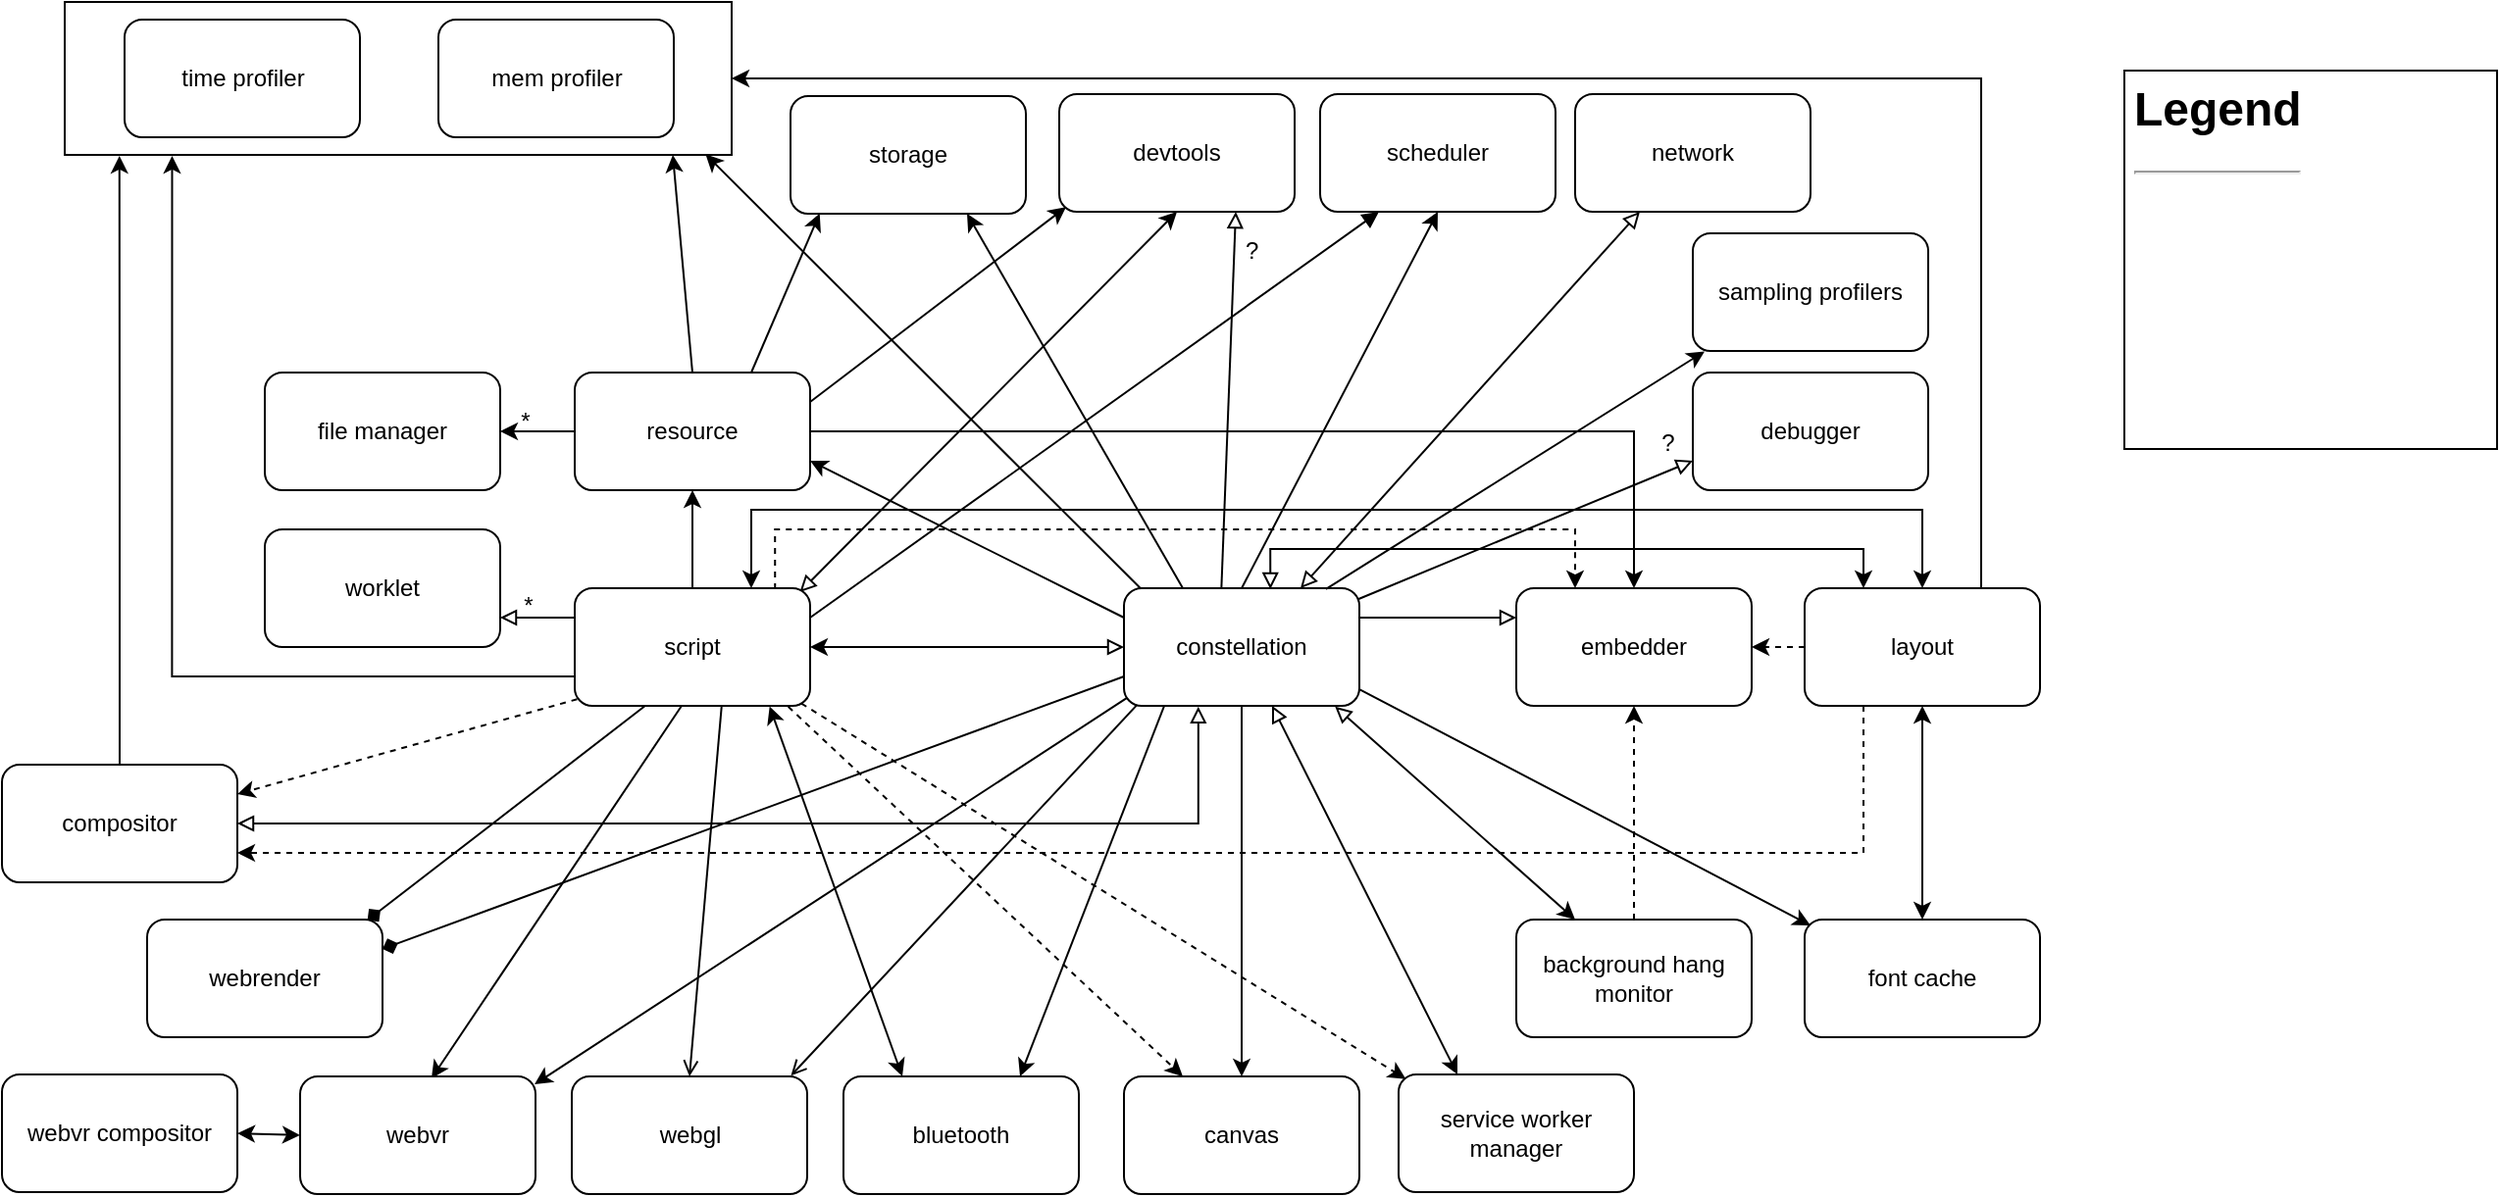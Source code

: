 <mxfile version="10.6.1" type="github"><diagram id="uiiEAFxNBSnxv1f5IdIa" name="Page-1"><mxGraphModel dx="1162" dy="647" grid="1" gridSize="10" guides="1" tooltips="1" connect="1" arrows="1" fold="1" page="1" pageScale="1" pageWidth="850" pageHeight="1100" math="0" shadow="0"><root><mxCell id="0"/><mxCell id="1" parent="0"/><mxCell id="WMe2ontZw9IbSUIr9fpR-3" style="edgeStyle=orthogonalEdgeStyle;rounded=0;orthogonalLoop=1;jettySize=auto;html=1;exitX=1;exitY=0.5;exitDx=0;exitDy=0;entryX=0;entryY=0.5;entryDx=0;entryDy=0;startArrow=classic;startFill=1;endArrow=block;endFill=0;" parent="1" source="WMe2ontZw9IbSUIr9fpR-1" target="WMe2ontZw9IbSUIr9fpR-2" edge="1"><mxGeometry relative="1" as="geometry"/></mxCell><mxCell id="WMe2ontZw9IbSUIr9fpR-9" style="edgeStyle=orthogonalEdgeStyle;rounded=0;orthogonalLoop=1;jettySize=auto;html=1;entryX=0.161;entryY=1.006;entryDx=0;entryDy=0;startArrow=none;startFill=0;exitX=0;exitY=0.75;exitDx=0;exitDy=0;entryPerimeter=0;" parent="1" source="WMe2ontZw9IbSUIr9fpR-1" target="WMe2ontZw9IbSUIr9fpR-4" edge="1"><mxGeometry relative="1" as="geometry"><mxPoint x="400" y="291" as="sourcePoint"/><Array as="points"><mxPoint x="165" y="346"/></Array></mxGeometry></mxCell><mxCell id="WMe2ontZw9IbSUIr9fpR-14" style="edgeStyle=none;rounded=0;orthogonalLoop=1;jettySize=auto;html=1;exitX=0.299;exitY=1;exitDx=0;exitDy=0;entryX=0.936;entryY=0.006;entryDx=0;entryDy=0;startArrow=none;startFill=0;exitPerimeter=0;entryPerimeter=0;endArrow=diamond;endFill=1;" parent="1" source="WMe2ontZw9IbSUIr9fpR-1" target="WMe2ontZw9IbSUIr9fpR-12" edge="1"><mxGeometry relative="1" as="geometry"/></mxCell><mxCell id="WMe2ontZw9IbSUIr9fpR-17" style="edgeStyle=none;rounded=0;orthogonalLoop=1;jettySize=auto;html=1;exitX=0.454;exitY=1;exitDx=0;exitDy=0;entryX=0.558;entryY=0.017;entryDx=0;entryDy=0;entryPerimeter=0;startArrow=none;startFill=0;exitPerimeter=0;" parent="1" source="WMe2ontZw9IbSUIr9fpR-1" target="WMe2ontZw9IbSUIr9fpR-16" edge="1"><mxGeometry relative="1" as="geometry"/></mxCell><mxCell id="WMe2ontZw9IbSUIr9fpR-21" style="edgeStyle=none;rounded=0;orthogonalLoop=1;jettySize=auto;html=1;exitX=0.624;exitY=1.003;exitDx=0;exitDy=0;entryX=0.5;entryY=0;entryDx=0;entryDy=0;startArrow=none;startFill=0;exitPerimeter=0;endArrow=open;endFill=0;" parent="1" source="WMe2ontZw9IbSUIr9fpR-1" target="WMe2ontZw9IbSUIr9fpR-20" edge="1"><mxGeometry relative="1" as="geometry"/></mxCell><mxCell id="WMe2ontZw9IbSUIr9fpR-28" style="edgeStyle=orthogonalEdgeStyle;rounded=0;orthogonalLoop=1;jettySize=auto;html=1;entryX=0.5;entryY=0;entryDx=0;entryDy=0;startArrow=classic;startFill=1;" parent="1" target="WMe2ontZw9IbSUIr9fpR-10" edge="1"><mxGeometry relative="1" as="geometry"><mxPoint x="460" y="301" as="sourcePoint"/><Array as="points"><mxPoint x="460" y="261"/><mxPoint x="1057" y="261"/></Array></mxGeometry></mxCell><mxCell id="WMe2ontZw9IbSUIr9fpR-35" style="edgeStyle=none;rounded=0;orthogonalLoop=1;jettySize=auto;html=1;exitX=0.828;exitY=1.005;exitDx=0;exitDy=0;entryX=0.25;entryY=0;entryDx=0;entryDy=0;startArrow=classic;startFill=1;endArrow=classic;endFill=1;exitPerimeter=0;" parent="1" source="WMe2ontZw9IbSUIr9fpR-1" target="WMe2ontZw9IbSUIr9fpR-33" edge="1"><mxGeometry relative="1" as="geometry"/></mxCell><mxCell id="WMe2ontZw9IbSUIr9fpR-41" style="edgeStyle=orthogonalEdgeStyle;rounded=0;orthogonalLoop=1;jettySize=auto;html=1;exitX=0.5;exitY=0;exitDx=0;exitDy=0;entryX=0.5;entryY=1;entryDx=0;entryDy=0;startArrow=none;startFill=0;endArrow=classic;endFill=1;" parent="1" source="WMe2ontZw9IbSUIr9fpR-1" target="WMe2ontZw9IbSUIr9fpR-40" edge="1"><mxGeometry relative="1" as="geometry"/></mxCell><mxCell id="WMe2ontZw9IbSUIr9fpR-45" style="rounded=0;orthogonalLoop=1;jettySize=auto;html=1;exitX=0.956;exitY=0.033;exitDx=0;exitDy=0;entryX=0.5;entryY=1;entryDx=0;entryDy=0;startArrow=block;startFill=0;endArrow=classic;endFill=1;exitPerimeter=0;" parent="1" source="WMe2ontZw9IbSUIr9fpR-1" target="WMe2ontZw9IbSUIr9fpR-44" edge="1"><mxGeometry relative="1" as="geometry"/></mxCell><mxCell id="WMe2ontZw9IbSUIr9fpR-50" style="edgeStyle=none;rounded=0;orthogonalLoop=1;jettySize=auto;html=1;exitX=0.907;exitY=1.007;exitDx=0;exitDy=0;entryX=0.25;entryY=0;entryDx=0;entryDy=0;startArrow=none;startFill=0;endArrow=classic;endFill=1;exitPerimeter=0;dashed=1;" parent="1" source="WMe2ontZw9IbSUIr9fpR-1" target="WMe2ontZw9IbSUIr9fpR-49" edge="1"><mxGeometry relative="1" as="geometry"/></mxCell><mxCell id="WMe2ontZw9IbSUIr9fpR-55" style="edgeStyle=none;rounded=0;orthogonalLoop=1;jettySize=auto;html=1;exitX=0.963;exitY=0.98;exitDx=0;exitDy=0;entryX=0.031;entryY=0.039;entryDx=0;entryDy=0;startArrow=none;startFill=0;endArrow=classic;endFill=1;exitPerimeter=0;entryPerimeter=0;dashed=1;" parent="1" source="WMe2ontZw9IbSUIr9fpR-1" target="WMe2ontZw9IbSUIr9fpR-53" edge="1"><mxGeometry relative="1" as="geometry"/></mxCell><mxCell id="WMe2ontZw9IbSUIr9fpR-57" style="edgeStyle=orthogonalEdgeStyle;rounded=0;orthogonalLoop=1;jettySize=auto;html=1;exitX=0.851;exitY=0.008;exitDx=0;exitDy=0;entryX=0.25;entryY=0;entryDx=0;entryDy=0;startArrow=none;startFill=0;endArrow=classic;endFill=1;exitPerimeter=0;dashed=1;" parent="1" source="WMe2ontZw9IbSUIr9fpR-1" target="WMe2ontZw9IbSUIr9fpR-56" edge="1"><mxGeometry relative="1" as="geometry"><Array as="points"><mxPoint x="472" y="271"/><mxPoint x="880" y="271"/></Array></mxGeometry></mxCell><mxCell id="WMe2ontZw9IbSUIr9fpR-66" style="rounded=0;orthogonalLoop=1;jettySize=auto;html=1;exitX=0.01;exitY=0.944;exitDx=0;exitDy=0;entryX=1;entryY=0.25;entryDx=0;entryDy=0;startArrow=none;startFill=0;endArrow=classic;endFill=1;exitPerimeter=0;dashed=1;" parent="1" source="WMe2ontZw9IbSUIr9fpR-1" target="WMe2ontZw9IbSUIr9fpR-63" edge="1"><mxGeometry relative="1" as="geometry"/></mxCell><mxCell id="WMe2ontZw9IbSUIr9fpR-81" style="edgeStyle=none;rounded=0;orthogonalLoop=1;jettySize=auto;html=1;exitX=0;exitY=0.25;exitDx=0;exitDy=0;entryX=1;entryY=0.75;entryDx=0;entryDy=0;startArrow=none;startFill=0;endArrow=block;endFill=0;" parent="1" source="WMe2ontZw9IbSUIr9fpR-1" target="WMe2ontZw9IbSUIr9fpR-78" edge="1"><mxGeometry relative="1" as="geometry"><Array as="points"><mxPoint x="350" y="316"/></Array></mxGeometry></mxCell><mxCell id="WMe2ontZw9IbSUIr9fpR-82" value="*" style="text;html=1;resizable=0;points=[];align=center;verticalAlign=middle;labelBackgroundColor=none;rotation=0;" parent="WMe2ontZw9IbSUIr9fpR-81" vertex="1" connectable="0"><mxGeometry x="0.406" relative="1" as="geometry"><mxPoint x="2" y="-6" as="offset"/></mxGeometry></mxCell><mxCell id="Km6AfdPIfdN6m_ZnNjaM-13" style="edgeStyle=none;rounded=0;orthogonalLoop=1;jettySize=auto;html=1;exitX=1;exitY=0.25;exitDx=0;exitDy=0;entryX=0.25;entryY=1;entryDx=0;entryDy=0;startArrow=none;startFill=0;endArrow=block;endFill=1;strokeWidth=1;" edge="1" parent="1" source="WMe2ontZw9IbSUIr9fpR-1" target="WMe2ontZw9IbSUIr9fpR-31"><mxGeometry relative="1" as="geometry"/></mxCell><mxCell id="WMe2ontZw9IbSUIr9fpR-1" value="script" style="rounded=1;whiteSpace=wrap;html=1;" parent="1" vertex="1"><mxGeometry x="370" y="301" width="120" height="60" as="geometry"/></mxCell><mxCell id="WMe2ontZw9IbSUIr9fpR-8" style="rounded=0;orthogonalLoop=1;jettySize=auto;html=1;exitX=0.074;exitY=0.009;exitDx=0;exitDy=0;entryX=0.961;entryY=0.996;entryDx=0;entryDy=0;entryPerimeter=0;startArrow=none;startFill=0;exitPerimeter=0;" parent="1" source="WMe2ontZw9IbSUIr9fpR-2" target="WMe2ontZw9IbSUIr9fpR-4" edge="1"><mxGeometry relative="1" as="geometry"/></mxCell><mxCell id="WMe2ontZw9IbSUIr9fpR-11" style="edgeStyle=orthogonalEdgeStyle;rounded=0;orthogonalLoop=1;jettySize=auto;html=1;startArrow=block;startFill=0;entryX=0.25;entryY=0;entryDx=0;entryDy=0;exitX=0.622;exitY=0.008;exitDx=0;exitDy=0;exitPerimeter=0;" parent="1" source="WMe2ontZw9IbSUIr9fpR-2" target="WMe2ontZw9IbSUIr9fpR-10" edge="1"><mxGeometry relative="1" as="geometry"><mxPoint x="740" y="301" as="sourcePoint"/><mxPoint x="1190" y="291" as="targetPoint"/><Array as="points"><mxPoint x="725" y="281"/><mxPoint x="1027" y="281"/></Array></mxGeometry></mxCell><mxCell id="WMe2ontZw9IbSUIr9fpR-15" style="edgeStyle=none;rounded=0;orthogonalLoop=1;jettySize=auto;html=1;exitX=0;exitY=0.75;exitDx=0;exitDy=0;entryX=1;entryY=0.25;entryDx=0;entryDy=0;startArrow=none;startFill=0;endArrow=diamond;endFill=1;strokeWidth=1;" parent="1" source="WMe2ontZw9IbSUIr9fpR-2" target="WMe2ontZw9IbSUIr9fpR-12" edge="1"><mxGeometry relative="1" as="geometry"/></mxCell><mxCell id="WMe2ontZw9IbSUIr9fpR-19" style="edgeStyle=none;rounded=0;orthogonalLoop=1;jettySize=auto;html=1;exitX=0.016;exitY=0.928;exitDx=0;exitDy=0;entryX=0.996;entryY=0.067;entryDx=0;entryDy=0;startArrow=none;startFill=0;exitPerimeter=0;entryPerimeter=0;" parent="1" source="WMe2ontZw9IbSUIr9fpR-2" target="WMe2ontZw9IbSUIr9fpR-16" edge="1"><mxGeometry relative="1" as="geometry"/></mxCell><mxCell id="WMe2ontZw9IbSUIr9fpR-22" style="edgeStyle=none;rounded=0;orthogonalLoop=1;jettySize=auto;html=1;exitX=0.055;exitY=0.993;exitDx=0;exitDy=0;entryX=0.931;entryY=-0.006;entryDx=0;entryDy=0;startArrow=none;startFill=0;entryPerimeter=0;exitPerimeter=0;endArrow=open;endFill=0;" parent="1" source="WMe2ontZw9IbSUIr9fpR-2" target="WMe2ontZw9IbSUIr9fpR-20" edge="1"><mxGeometry relative="1" as="geometry"/></mxCell><mxCell id="WMe2ontZw9IbSUIr9fpR-32" style="edgeStyle=none;rounded=0;orthogonalLoop=1;jettySize=auto;html=1;entryX=0.5;entryY=1;entryDx=0;entryDy=0;startArrow=none;startFill=0;endArrow=classic;endFill=1;exitX=0.5;exitY=0;exitDx=0;exitDy=0;" parent="1" source="WMe2ontZw9IbSUIr9fpR-2" target="WMe2ontZw9IbSUIr9fpR-31" edge="1"><mxGeometry relative="1" as="geometry"><mxPoint x="690" y="301" as="sourcePoint"/></mxGeometry></mxCell><mxCell id="WMe2ontZw9IbSUIr9fpR-34" style="edgeStyle=none;rounded=0;orthogonalLoop=1;jettySize=auto;html=1;entryX=0.75;entryY=0;entryDx=0;entryDy=0;startArrow=none;startFill=0;endArrow=classic;endFill=1;exitX=0.17;exitY=1.006;exitDx=0;exitDy=0;exitPerimeter=0;" parent="1" source="WMe2ontZw9IbSUIr9fpR-2" target="WMe2ontZw9IbSUIr9fpR-33" edge="1"><mxGeometry relative="1" as="geometry"><mxPoint x="692" y="363" as="sourcePoint"/></mxGeometry></mxCell><mxCell id="WMe2ontZw9IbSUIr9fpR-37" style="edgeStyle=none;rounded=0;orthogonalLoop=1;jettySize=auto;html=1;exitX=1.002;exitY=0.861;exitDx=0;exitDy=0;entryX=0.025;entryY=0.05;entryDx=0;entryDy=0;entryPerimeter=0;startArrow=none;startFill=0;endArrow=classic;endFill=1;exitPerimeter=0;" parent="1" source="WMe2ontZw9IbSUIr9fpR-2" target="WMe2ontZw9IbSUIr9fpR-36" edge="1"><mxGeometry relative="1" as="geometry"/></mxCell><mxCell id="WMe2ontZw9IbSUIr9fpR-42" style="rounded=0;orthogonalLoop=1;jettySize=auto;html=1;exitX=0;exitY=0.25;exitDx=0;exitDy=0;entryX=1;entryY=0.75;entryDx=0;entryDy=0;startArrow=none;startFill=0;endArrow=classic;endFill=1;" parent="1" source="WMe2ontZw9IbSUIr9fpR-2" target="WMe2ontZw9IbSUIr9fpR-40" edge="1"><mxGeometry relative="1" as="geometry"/></mxCell><mxCell id="WMe2ontZw9IbSUIr9fpR-47" style="edgeStyle=none;rounded=0;orthogonalLoop=1;jettySize=auto;html=1;exitX=0.414;exitY=-0.002;exitDx=0;exitDy=0;entryX=0.75;entryY=1;entryDx=0;entryDy=0;startArrow=none;startFill=0;endArrow=block;endFill=0;exitPerimeter=0;" parent="1" source="WMe2ontZw9IbSUIr9fpR-2" target="WMe2ontZw9IbSUIr9fpR-44" edge="1"><mxGeometry relative="1" as="geometry"/></mxCell><mxCell id="WMe2ontZw9IbSUIr9fpR-51" style="edgeStyle=none;rounded=0;orthogonalLoop=1;jettySize=auto;html=1;exitX=0.5;exitY=1;exitDx=0;exitDy=0;entryX=0.5;entryY=0;entryDx=0;entryDy=0;startArrow=none;startFill=0;endArrow=classic;endFill=1;" parent="1" source="WMe2ontZw9IbSUIr9fpR-2" target="WMe2ontZw9IbSUIr9fpR-49" edge="1"><mxGeometry relative="1" as="geometry"/></mxCell><mxCell id="WMe2ontZw9IbSUIr9fpR-54" style="edgeStyle=none;rounded=0;orthogonalLoop=1;jettySize=auto;html=1;exitX=0.629;exitY=0.999;exitDx=0;exitDy=0;entryX=0.25;entryY=0;entryDx=0;entryDy=0;startArrow=block;startFill=0;endArrow=classic;endFill=1;exitPerimeter=0;" parent="1" source="WMe2ontZw9IbSUIr9fpR-2" target="WMe2ontZw9IbSUIr9fpR-53" edge="1"><mxGeometry relative="1" as="geometry"/></mxCell><mxCell id="WMe2ontZw9IbSUIr9fpR-60" style="rounded=0;orthogonalLoop=1;jettySize=auto;html=1;exitX=1;exitY=0.25;exitDx=0;exitDy=0;entryX=0;entryY=0.25;entryDx=0;entryDy=0;startArrow=none;startFill=0;endArrow=block;endFill=0;" parent="1" source="WMe2ontZw9IbSUIr9fpR-2" target="WMe2ontZw9IbSUIr9fpR-56" edge="1"><mxGeometry relative="1" as="geometry"/></mxCell><mxCell id="WMe2ontZw9IbSUIr9fpR-65" style="edgeStyle=orthogonalEdgeStyle;rounded=0;orthogonalLoop=1;jettySize=auto;html=1;exitX=0.316;exitY=1.007;exitDx=0;exitDy=0;startArrow=block;startFill=0;endArrow=block;endFill=0;entryX=1;entryY=0.5;entryDx=0;entryDy=0;exitPerimeter=0;" parent="1" source="WMe2ontZw9IbSUIr9fpR-2" target="WMe2ontZw9IbSUIr9fpR-63" edge="1"><mxGeometry relative="1" as="geometry"><mxPoint x="269" y="421" as="targetPoint"/><Array as="points"><mxPoint x="688" y="421"/></Array></mxGeometry></mxCell><mxCell id="WMe2ontZw9IbSUIr9fpR-69" style="rounded=0;orthogonalLoop=1;jettySize=auto;html=1;exitX=0.897;exitY=1.006;exitDx=0;exitDy=0;entryX=0.25;entryY=0;entryDx=0;entryDy=0;startArrow=block;startFill=0;endArrow=classic;endFill=1;exitPerimeter=0;" parent="1" source="WMe2ontZw9IbSUIr9fpR-2" target="WMe2ontZw9IbSUIr9fpR-68" edge="1"><mxGeometry relative="1" as="geometry"/></mxCell><mxCell id="WMe2ontZw9IbSUIr9fpR-74" style="rounded=0;orthogonalLoop=1;jettySize=auto;html=1;exitX=0.997;exitY=0.092;exitDx=0;exitDy=0;entryX=0;entryY=0.75;entryDx=0;entryDy=0;startArrow=none;startFill=0;endArrow=block;endFill=0;exitPerimeter=0;" parent="1" source="WMe2ontZw9IbSUIr9fpR-2" target="WMe2ontZw9IbSUIr9fpR-73" edge="1"><mxGeometry relative="1" as="geometry"/></mxCell><mxCell id="WMe2ontZw9IbSUIr9fpR-75" value="?" style="text;html=1;resizable=0;points=[];align=center;verticalAlign=middle;labelBackgroundColor=#ffffff;" parent="WMe2ontZw9IbSUIr9fpR-74" vertex="1" connectable="0"><mxGeometry x="0.878" y="-3" relative="1" as="geometry"><mxPoint x="-4" y="-16.5" as="offset"/></mxGeometry></mxCell><mxCell id="Km6AfdPIfdN6m_ZnNjaM-12" style="edgeStyle=none;rounded=0;orthogonalLoop=1;jettySize=auto;html=1;exitX=0.25;exitY=0;exitDx=0;exitDy=0;entryX=0.75;entryY=1;entryDx=0;entryDy=0;startArrow=none;startFill=0;endArrow=classic;endFill=1;" edge="1" parent="1" source="WMe2ontZw9IbSUIr9fpR-2" target="WMe2ontZw9IbSUIr9fpR-76"><mxGeometry relative="1" as="geometry"/></mxCell><mxCell id="WMe2ontZw9IbSUIr9fpR-2" value="constellation" style="rounded=1;whiteSpace=wrap;html=1;" parent="1" vertex="1"><mxGeometry x="650" y="301" width="120" height="60" as="geometry"/></mxCell><mxCell id="WMe2ontZw9IbSUIr9fpR-4" value="" style="rounded=0;whiteSpace=wrap;html=1;" parent="1" vertex="1"><mxGeometry x="110" y="2" width="340" height="78" as="geometry"/></mxCell><mxCell id="WMe2ontZw9IbSUIr9fpR-6" value="time profiler" style="rounded=1;whiteSpace=wrap;html=1;" parent="1" vertex="1"><mxGeometry x="140.5" y="11" width="120" height="60" as="geometry"/></mxCell><mxCell id="WMe2ontZw9IbSUIr9fpR-7" value="mem profiler" style="rounded=1;whiteSpace=wrap;html=1;" parent="1" vertex="1"><mxGeometry x="300.5" y="11" width="120" height="60" as="geometry"/></mxCell><mxCell id="WMe2ontZw9IbSUIr9fpR-38" style="edgeStyle=none;rounded=0;orthogonalLoop=1;jettySize=auto;html=1;exitX=0.5;exitY=1;exitDx=0;exitDy=0;startArrow=classic;startFill=1;endArrow=classic;endFill=1;entryX=0.5;entryY=0;entryDx=0;entryDy=0;" parent="1" source="WMe2ontZw9IbSUIr9fpR-10" target="WMe2ontZw9IbSUIr9fpR-36" edge="1"><mxGeometry relative="1" as="geometry"><mxPoint x="910" y="391" as="targetPoint"/></mxGeometry></mxCell><mxCell id="WMe2ontZw9IbSUIr9fpR-39" style="edgeStyle=orthogonalEdgeStyle;rounded=0;orthogonalLoop=1;jettySize=auto;html=1;exitX=0.75;exitY=0;exitDx=0;exitDy=0;entryX=1;entryY=0.5;entryDx=0;entryDy=0;startArrow=none;startFill=0;endArrow=classic;endFill=1;" parent="1" source="WMe2ontZw9IbSUIr9fpR-10" target="WMe2ontZw9IbSUIr9fpR-4" edge="1"><mxGeometry relative="1" as="geometry"/></mxCell><mxCell id="WMe2ontZw9IbSUIr9fpR-61" style="edgeStyle=orthogonalEdgeStyle;rounded=0;orthogonalLoop=1;jettySize=auto;html=1;exitX=0;exitY=0.5;exitDx=0;exitDy=0;startArrow=none;startFill=0;endArrow=classic;endFill=1;entryX=1;entryY=0.5;entryDx=0;entryDy=0;dashed=1;" parent="1" source="WMe2ontZw9IbSUIr9fpR-10" target="WMe2ontZw9IbSUIr9fpR-56" edge="1"><mxGeometry relative="1" as="geometry"><mxPoint x="1180" y="331" as="targetPoint"/></mxGeometry></mxCell><mxCell id="WMe2ontZw9IbSUIr9fpR-67" style="edgeStyle=orthogonalEdgeStyle;rounded=0;orthogonalLoop=1;jettySize=auto;html=1;exitX=0.25;exitY=1;exitDx=0;exitDy=0;entryX=1;entryY=0.75;entryDx=0;entryDy=0;startArrow=none;startFill=0;endArrow=classic;endFill=1;dashed=1;" parent="1" source="WMe2ontZw9IbSUIr9fpR-10" target="WMe2ontZw9IbSUIr9fpR-63" edge="1"><mxGeometry relative="1" as="geometry"/></mxCell><mxCell id="WMe2ontZw9IbSUIr9fpR-10" value="layout" style="rounded=1;whiteSpace=wrap;html=1;" parent="1" vertex="1"><mxGeometry x="997" y="301" width="120" height="60" as="geometry"/></mxCell><mxCell id="WMe2ontZw9IbSUIr9fpR-12" value="webrender" style="rounded=1;whiteSpace=wrap;html=1;" parent="1" vertex="1"><mxGeometry x="152" y="470" width="120" height="60" as="geometry"/></mxCell><mxCell id="WMe2ontZw9IbSUIr9fpR-24" style="edgeStyle=none;rounded=0;orthogonalLoop=1;jettySize=auto;html=1;exitX=0;exitY=0.5;exitDx=0;exitDy=0;entryX=1;entryY=0.5;entryDx=0;entryDy=0;startArrow=classic;startFill=1;" parent="1" source="WMe2ontZw9IbSUIr9fpR-16" target="WMe2ontZw9IbSUIr9fpR-23" edge="1"><mxGeometry relative="1" as="geometry"/></mxCell><mxCell id="WMe2ontZw9IbSUIr9fpR-16" value="webvr" style="rounded=1;whiteSpace=wrap;html=1;" parent="1" vertex="1"><mxGeometry x="230" y="550" width="120" height="60" as="geometry"/></mxCell><mxCell id="WMe2ontZw9IbSUIr9fpR-20" value="webgl&lt;br&gt;" style="rounded=1;whiteSpace=wrap;html=1;" parent="1" vertex="1"><mxGeometry x="368.5" y="550" width="120" height="60" as="geometry"/></mxCell><mxCell id="WMe2ontZw9IbSUIr9fpR-23" value="webvr compositor" style="rounded=1;whiteSpace=wrap;html=1;" parent="1" vertex="1"><mxGeometry x="78" y="549" width="120" height="60" as="geometry"/></mxCell><mxCell id="WMe2ontZw9IbSUIr9fpR-27" value="" style="edgeStyle=none;rounded=0;orthogonalLoop=1;jettySize=auto;html=1;startArrow=block;startFill=0;entryX=0.75;entryY=0;entryDx=0;entryDy=0;endArrow=block;endFill=0;" parent="1" source="WMe2ontZw9IbSUIr9fpR-25" target="WMe2ontZw9IbSUIr9fpR-2" edge="1"><mxGeometry relative="1" as="geometry"><mxPoint x="750" y="301" as="targetPoint"/></mxGeometry></mxCell><mxCell id="WMe2ontZw9IbSUIr9fpR-25" value="network" style="rounded=1;whiteSpace=wrap;html=1;" parent="1" vertex="1"><mxGeometry x="880" y="49" width="120" height="60" as="geometry"/></mxCell><mxCell id="WMe2ontZw9IbSUIr9fpR-30" style="rounded=0;orthogonalLoop=1;jettySize=auto;html=1;exitX=0.05;exitY=1.004;exitDx=0;exitDy=0;startArrow=classic;startFill=1;endArrow=none;endFill=0;entryX=0.858;entryY=0.008;entryDx=0;entryDy=0;entryPerimeter=0;exitPerimeter=0;" parent="1" source="WMe2ontZw9IbSUIr9fpR-29" target="WMe2ontZw9IbSUIr9fpR-2" edge="1"><mxGeometry relative="1" as="geometry"><mxPoint x="760" y="302" as="targetPoint"/></mxGeometry></mxCell><mxCell id="WMe2ontZw9IbSUIr9fpR-29" value="sampling profilers" style="rounded=1;whiteSpace=wrap;html=1;" parent="1" vertex="1"><mxGeometry x="940" y="120" width="120" height="60" as="geometry"/></mxCell><mxCell id="WMe2ontZw9IbSUIr9fpR-31" value="scheduler" style="rounded=1;whiteSpace=wrap;html=1;" parent="1" vertex="1"><mxGeometry x="750" y="49" width="120" height="60" as="geometry"/></mxCell><mxCell id="WMe2ontZw9IbSUIr9fpR-33" value="bluetooth" style="rounded=1;whiteSpace=wrap;html=1;" parent="1" vertex="1"><mxGeometry x="507" y="550" width="120" height="60" as="geometry"/></mxCell><mxCell id="WMe2ontZw9IbSUIr9fpR-36" value="font cache" style="rounded=1;whiteSpace=wrap;html=1;" parent="1" vertex="1"><mxGeometry x="997" y="470" width="120" height="60" as="geometry"/></mxCell><mxCell id="WMe2ontZw9IbSUIr9fpR-43" style="edgeStyle=none;rounded=0;orthogonalLoop=1;jettySize=auto;html=1;exitX=0.5;exitY=0;exitDx=0;exitDy=0;startArrow=none;startFill=0;endArrow=classic;endFill=1;" parent="1" source="WMe2ontZw9IbSUIr9fpR-40" edge="1"><mxGeometry relative="1" as="geometry"><mxPoint x="420" y="80" as="targetPoint"/></mxGeometry></mxCell><mxCell id="WMe2ontZw9IbSUIr9fpR-46" style="rounded=0;orthogonalLoop=1;jettySize=auto;html=1;exitX=1;exitY=0.25;exitDx=0;exitDy=0;entryX=0.029;entryY=0.96;entryDx=0;entryDy=0;startArrow=none;startFill=0;endArrow=classic;endFill=1;entryPerimeter=0;" parent="1" source="WMe2ontZw9IbSUIr9fpR-40" target="WMe2ontZw9IbSUIr9fpR-44" edge="1"><mxGeometry relative="1" as="geometry"/></mxCell><mxCell id="WMe2ontZw9IbSUIr9fpR-58" style="edgeStyle=orthogonalEdgeStyle;rounded=0;orthogonalLoop=1;jettySize=auto;html=1;exitX=1;exitY=0.5;exitDx=0;exitDy=0;entryX=0.5;entryY=0;entryDx=0;entryDy=0;startArrow=none;startFill=0;endArrow=classic;endFill=1;" parent="1" source="WMe2ontZw9IbSUIr9fpR-40" target="WMe2ontZw9IbSUIr9fpR-56" edge="1"><mxGeometry relative="1" as="geometry"/></mxCell><mxCell id="WMe2ontZw9IbSUIr9fpR-79" style="edgeStyle=none;rounded=0;orthogonalLoop=1;jettySize=auto;html=1;exitX=0.75;exitY=0;exitDx=0;exitDy=0;entryX=0.124;entryY=0.997;entryDx=0;entryDy=0;startArrow=none;startFill=0;endArrow=classic;endFill=1;entryPerimeter=0;" parent="1" source="WMe2ontZw9IbSUIr9fpR-40" target="WMe2ontZw9IbSUIr9fpR-76" edge="1"><mxGeometry relative="1" as="geometry"/></mxCell><mxCell id="WMe2ontZw9IbSUIr9fpR-80" style="edgeStyle=none;rounded=0;orthogonalLoop=1;jettySize=auto;html=1;exitX=0;exitY=0.5;exitDx=0;exitDy=0;entryX=1;entryY=0.5;entryDx=0;entryDy=0;startArrow=none;startFill=0;endArrow=classic;endFill=1;" parent="1" source="WMe2ontZw9IbSUIr9fpR-40" target="WMe2ontZw9IbSUIr9fpR-77" edge="1"><mxGeometry relative="1" as="geometry"/></mxCell><mxCell id="WMe2ontZw9IbSUIr9fpR-40" value="resource&lt;br&gt;" style="rounded=1;whiteSpace=wrap;html=1;" parent="1" vertex="1"><mxGeometry x="370" y="191" width="120" height="60" as="geometry"/></mxCell><mxCell id="WMe2ontZw9IbSUIr9fpR-44" value="devtools" style="rounded=1;whiteSpace=wrap;html=1;" parent="1" vertex="1"><mxGeometry x="617" y="49" width="120" height="60" as="geometry"/></mxCell><mxCell id="WMe2ontZw9IbSUIr9fpR-48" value="?&lt;br&gt;&lt;br&gt;" style="text;html=1;resizable=0;points=[];autosize=1;align=left;verticalAlign=top;spacingTop=-4;" parent="1" vertex="1"><mxGeometry x="710" y="118.5" width="20" height="30" as="geometry"/></mxCell><mxCell id="WMe2ontZw9IbSUIr9fpR-49" value="canvas" style="rounded=1;whiteSpace=wrap;html=1;" parent="1" vertex="1"><mxGeometry x="650" y="550" width="120" height="60" as="geometry"/></mxCell><mxCell id="WMe2ontZw9IbSUIr9fpR-53" value="service worker&lt;br&gt;manager&lt;br&gt;" style="rounded=1;whiteSpace=wrap;html=1;" parent="1" vertex="1"><mxGeometry x="790" y="549" width="120" height="60" as="geometry"/></mxCell><mxCell id="WMe2ontZw9IbSUIr9fpR-56" value="embedder" style="rounded=1;whiteSpace=wrap;html=1;" parent="1" vertex="1"><mxGeometry x="850" y="301" width="120" height="60" as="geometry"/></mxCell><mxCell id="WMe2ontZw9IbSUIr9fpR-64" style="edgeStyle=orthogonalEdgeStyle;rounded=0;orthogonalLoop=1;jettySize=auto;html=1;exitX=0.5;exitY=0;exitDx=0;exitDy=0;entryX=0.082;entryY=1.006;entryDx=0;entryDy=0;startArrow=none;startFill=0;endArrow=classic;endFill=1;entryPerimeter=0;" parent="1" source="WMe2ontZw9IbSUIr9fpR-63" target="WMe2ontZw9IbSUIr9fpR-4" edge="1"><mxGeometry relative="1" as="geometry"/></mxCell><mxCell id="WMe2ontZw9IbSUIr9fpR-63" value="compositor" style="rounded=1;whiteSpace=wrap;html=1;" parent="1" vertex="1"><mxGeometry x="78" y="391" width="120" height="60" as="geometry"/></mxCell><mxCell id="WMe2ontZw9IbSUIr9fpR-71" style="edgeStyle=none;rounded=0;orthogonalLoop=1;jettySize=auto;html=1;exitX=0.5;exitY=0;exitDx=0;exitDy=0;entryX=0.5;entryY=1;entryDx=0;entryDy=0;startArrow=none;startFill=0;endArrow=classic;endFill=1;dashed=1;" parent="1" source="WMe2ontZw9IbSUIr9fpR-68" target="WMe2ontZw9IbSUIr9fpR-56" edge="1"><mxGeometry relative="1" as="geometry"/></mxCell><mxCell id="WMe2ontZw9IbSUIr9fpR-68" value="background hang monitor" style="rounded=1;whiteSpace=wrap;html=1;" parent="1" vertex="1"><mxGeometry x="850" y="470" width="120" height="60" as="geometry"/></mxCell><mxCell id="WMe2ontZw9IbSUIr9fpR-73" value="debugger&lt;br&gt;" style="rounded=1;whiteSpace=wrap;html=1;" parent="1" vertex="1"><mxGeometry x="940" y="191" width="120" height="60" as="geometry"/></mxCell><mxCell id="WMe2ontZw9IbSUIr9fpR-76" value="storage" style="rounded=1;whiteSpace=wrap;html=1;" parent="1" vertex="1"><mxGeometry x="480" y="50" width="120" height="60" as="geometry"/></mxCell><mxCell id="WMe2ontZw9IbSUIr9fpR-77" value="file manager" style="rounded=1;whiteSpace=wrap;html=1;" parent="1" vertex="1"><mxGeometry x="212" y="191" width="120" height="60" as="geometry"/></mxCell><mxCell id="WMe2ontZw9IbSUIr9fpR-78" value="worklet" style="rounded=1;whiteSpace=wrap;html=1;" parent="1" vertex="1"><mxGeometry x="212" y="271" width="120" height="60" as="geometry"/></mxCell><mxCell id="Km6AfdPIfdN6m_ZnNjaM-2" value="&lt;h1&gt;Legend&lt;/h1&gt;&lt;hr&gt;&lt;br&gt;" style="text;html=1;spacing=5;spacingTop=-20;whiteSpace=wrap;overflow=hidden;rounded=0;labelBackgroundColor=none;strokeColor=#000000;fillColor=none;" vertex="1" parent="1"><mxGeometry x="1160" y="37" width="190" height="193" as="geometry"/></mxCell><mxCell id="Km6AfdPIfdN6m_ZnNjaM-3" value="*" style="text;html=1;strokeColor=none;fillColor=none;align=center;verticalAlign=middle;whiteSpace=wrap;rounded=0;labelBackgroundColor=none;" vertex="1" parent="1"><mxGeometry x="320" y="200" width="50" height="31" as="geometry"/></mxCell></root></mxGraphModel></diagram></mxfile>